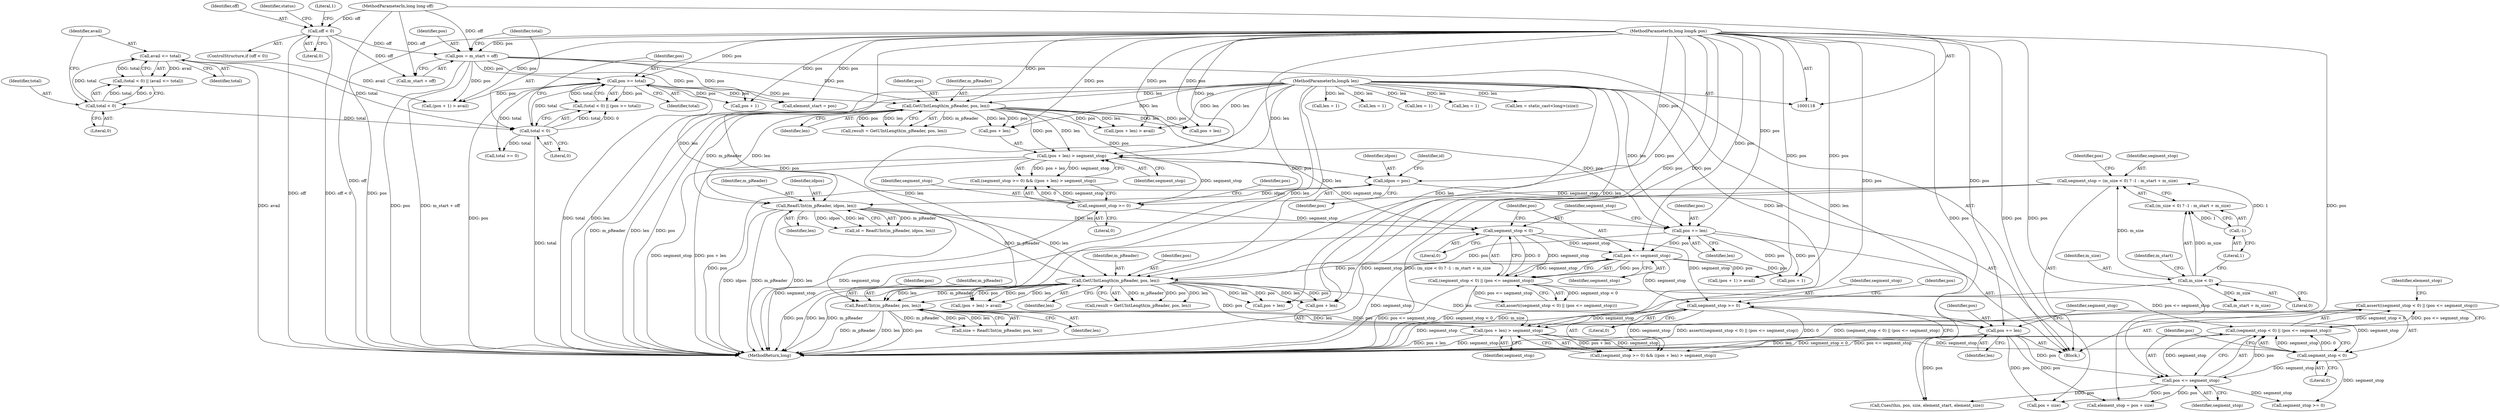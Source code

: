 digraph "0_Android_04839626ed859623901ebd3a5fd483982186b59d_183@API" {
"1000354" [label="(Call,assert((segment_stop < 0) || (pos <= segment_stop)))"];
"1000355" [label="(Call,(segment_stop < 0) || (pos <= segment_stop))"];
"1000356" [label="(Call,segment_stop < 0)"];
"1000312" [label="(Call,segment_stop >= 0)"];
"1000268" [label="(Call,segment_stop < 0)"];
"1000231" [label="(Call,(pos + len) > segment_stop)"];
"1000204" [label="(Call,GetUIntLength(m_pReader, pos, len))"];
"1000120" [label="(MethodParameterIn,long long& pos)"];
"1000158" [label="(Call,pos = m_start + off)"];
"1000128" [label="(Call,off < 0)"];
"1000119" [label="(MethodParameterIn,long long off)"];
"1000168" [label="(Call,pos >= total)"];
"1000165" [label="(Call,total < 0)"];
"1000155" [label="(Call,avail <= total)"];
"1000152" [label="(Call,total < 0)"];
"1000121" [label="(MethodParameterIn,long& len)"];
"1000228" [label="(Call,segment_stop >= 0)"];
"1000178" [label="(Call,segment_stop = (m_size < 0) ? -1 : m_start + m_size)"];
"1000184" [label="(Call,-1)"];
"1000181" [label="(Call,m_size < 0)"];
"1000271" [label="(Call,pos <= segment_stop)"];
"1000263" [label="(Call,pos += len)"];
"1000253" [label="(Call,ReadUInt(m_pReader, idpos, len))"];
"1000247" [label="(Call,idpos = pos)"];
"1000315" [label="(Call,(pos + len) > segment_stop)"];
"1000288" [label="(Call,GetUIntLength(m_pReader, pos, len))"];
"1000359" [label="(Call,pos <= segment_stop)"];
"1000351" [label="(Call,pos += len)"];
"1000333" [label="(Call,ReadUInt(m_pReader, pos, len))"];
"1000267" [label="(Call,(segment_stop < 0) || (pos <= segment_stop))"];
"1000120" [label="(MethodParameterIn,long long& pos)"];
"1000351" [label="(Call,pos += len)"];
"1000227" [label="(Call,(segment_stop >= 0) && ((pos + len) > segment_stop))"];
"1000365" [label="(Call,pos + size)"];
"1000160" [label="(Call,m_start + off)"];
"1000202" [label="(Call,result = GetUIntLength(m_pReader, pos, len))"];
"1000324" [label="(Call,pos + len)"];
"1000129" [label="(Identifier,off)"];
"1000156" [label="(Identifier,avail)"];
"1000184" [label="(Call,-1)"];
"1000165" [label="(Call,total < 0)"];
"1000353" [label="(Identifier,len)"];
"1000233" [label="(Identifier,pos)"];
"1000152" [label="(Call,total < 0)"];
"1000254" [label="(Identifier,m_pReader)"];
"1000355" [label="(Call,(segment_stop < 0) || (pos <= segment_stop))"];
"1000269" [label="(Identifier,segment_stop)"];
"1000157" [label="(Identifier,total)"];
"1000356" [label="(Call,segment_stop < 0)"];
"1000159" [label="(Identifier,pos)"];
"1000272" [label="(Identifier,pos)"];
"1000255" [label="(Identifier,idpos)"];
"1000186" [label="(Call,m_start + m_size)"];
"1000335" [label="(Identifier,pos)"];
"1000336" [label="(Identifier,len)"];
"1000221" [label="(Call,len = 1)"];
"1000187" [label="(Identifier,m_start)"];
"1000267" [label="(Call,(segment_stop < 0) || (pos <= segment_stop))"];
"1000183" [label="(Literal,0)"];
"1000352" [label="(Identifier,pos)"];
"1000138" [label="(Identifier,status)"];
"1000354" [label="(Call,assert((segment_stop < 0) || (pos <= segment_stop)))"];
"1000314" [label="(Literal,0)"];
"1000154" [label="(Literal,0)"];
"1000281" [label="(Call,len = 1)"];
"1000251" [label="(Call,id = ReadUInt(m_pReader, idpos, len))"];
"1000168" [label="(Call,pos >= total)"];
"1000181" [label="(Call,m_size < 0)"];
"1000174" [label="(Call,element_start = pos)"];
"1000248" [label="(Identifier,idpos)"];
"1000204" [label="(Call,GetUIntLength(m_pReader, pos, len))"];
"1000361" [label="(Identifier,segment_stop)"];
"1000288" [label="(Call,GetUIntLength(m_pReader, pos, len))"];
"1000273" [label="(Identifier,segment_stop)"];
"1000268" [label="(Call,segment_stop < 0)"];
"1000323" [label="(Call,(pos + len) > avail)"];
"1000122" [label="(Block,)"];
"1000127" [label="(ControlStructure,if (off < 0))"];
"1000380" [label="(Call,total >= 0)"];
"1000178" [label="(Call,segment_stop = (m_size < 0) ? -1 : m_start + m_size)"];
"1000311" [label="(Call,(segment_stop >= 0) && ((pos + len) > segment_stop))"];
"1000266" [label="(Call,assert((segment_stop < 0) || (pos <= segment_stop)))"];
"1000270" [label="(Literal,0)"];
"1000228" [label="(Call,segment_stop >= 0)"];
"1000275" [label="(Call,(pos + 1) > avail)"];
"1000170" [label="(Identifier,total)"];
"1000360" [label="(Identifier,pos)"];
"1000286" [label="(Call,result = GetUIntLength(m_pReader, pos, len))"];
"1000331" [label="(Call,size = ReadUInt(m_pReader, pos, len))"];
"1000166" [label="(Identifier,total)"];
"1000359" [label="(Call,pos <= segment_stop)"];
"1000128" [label="(Call,off < 0)"];
"1000357" [label="(Identifier,segment_stop)"];
"1000315" [label="(Call,(pos + len) > segment_stop)"];
"1000240" [label="(Call,pos + len)"];
"1000169" [label="(Identifier,pos)"];
"1000235" [label="(Identifier,segment_stop)"];
"1000196" [label="(Call,len = 1)"];
"1000290" [label="(Identifier,pos)"];
"1000334" [label="(Identifier,m_pReader)"];
"1000316" [label="(Call,pos + len)"];
"1000265" [label="(Identifier,len)"];
"1000252" [label="(Identifier,id)"];
"1000305" [label="(Call,len = 1)"];
"1000289" [label="(Identifier,m_pReader)"];
"1000151" [label="(Call,(total < 0) || (avail <= total))"];
"1000153" [label="(Identifier,total)"];
"1000164" [label="(Call,(total < 0) || (pos >= total))"];
"1000370" [label="(Call,segment_stop >= 0)"];
"1000364" [label="(Identifier,element_stop)"];
"1000229" [label="(Identifier,segment_stop)"];
"1000192" [label="(Identifier,pos)"];
"1000231" [label="(Call,(pos + len) > segment_stop)"];
"1000182" [label="(Identifier,m_size)"];
"1000417" [label="(MethodReturn,long)"];
"1000249" [label="(Identifier,pos)"];
"1000363" [label="(Call,element_stop = pos + size)"];
"1000179" [label="(Identifier,segment_stop)"];
"1000256" [label="(Identifier,len)"];
"1000271" [label="(Call,pos <= segment_stop)"];
"1000206" [label="(Identifier,pos)"];
"1000205" [label="(Identifier,m_pReader)"];
"1000207" [label="(Identifier,len)"];
"1000185" [label="(Literal,1)"];
"1000130" [label="(Literal,0)"];
"1000312" [label="(Call,segment_stop >= 0)"];
"1000121" [label="(MethodParameterIn,long& len)"];
"1000253" [label="(Call,ReadUInt(m_pReader, idpos, len))"];
"1000167" [label="(Literal,0)"];
"1000291" [label="(Identifier,len)"];
"1000317" [label="(Identifier,pos)"];
"1000180" [label="(Call,(m_size < 0) ? -1 : m_start + m_size)"];
"1000276" [label="(Call,pos + 1)"];
"1000232" [label="(Call,pos + len)"];
"1000119" [label="(MethodParameterIn,long long off)"];
"1000388" [label="(Call,len = static_cast<long>(size))"];
"1000358" [label="(Literal,0)"];
"1000264" [label="(Identifier,pos)"];
"1000313" [label="(Identifier,segment_stop)"];
"1000190" [label="(Call,(pos + 1) > avail)"];
"1000407" [label="(Call,Cues(this, pos, size, element_start, element_size))"];
"1000191" [label="(Call,pos + 1)"];
"1000247" [label="(Call,idpos = pos)"];
"1000155" [label="(Call,avail <= total)"];
"1000263" [label="(Call,pos += len)"];
"1000158" [label="(Call,pos = m_start + off)"];
"1000133" [label="(Literal,1)"];
"1000319" [label="(Identifier,segment_stop)"];
"1000333" [label="(Call,ReadUInt(m_pReader, pos, len))"];
"1000230" [label="(Literal,0)"];
"1000239" [label="(Call,(pos + len) > avail)"];
"1000354" -> "1000122"  [label="AST: "];
"1000354" -> "1000355"  [label="CFG: "];
"1000355" -> "1000354"  [label="AST: "];
"1000364" -> "1000354"  [label="CFG: "];
"1000354" -> "1000417"  [label="DDG: assert((segment_stop < 0) || (pos <= segment_stop))"];
"1000354" -> "1000417"  [label="DDG: (segment_stop < 0) || (pos <= segment_stop)"];
"1000355" -> "1000354"  [label="DDG: segment_stop < 0"];
"1000355" -> "1000354"  [label="DDG: pos <= segment_stop"];
"1000355" -> "1000356"  [label="CFG: "];
"1000355" -> "1000359"  [label="CFG: "];
"1000356" -> "1000355"  [label="AST: "];
"1000359" -> "1000355"  [label="AST: "];
"1000355" -> "1000417"  [label="DDG: segment_stop < 0"];
"1000355" -> "1000417"  [label="DDG: pos <= segment_stop"];
"1000356" -> "1000355"  [label="DDG: segment_stop"];
"1000356" -> "1000355"  [label="DDG: 0"];
"1000359" -> "1000355"  [label="DDG: pos"];
"1000359" -> "1000355"  [label="DDG: segment_stop"];
"1000267" -> "1000355"  [label="DDG: pos <= segment_stop"];
"1000356" -> "1000358"  [label="CFG: "];
"1000357" -> "1000356"  [label="AST: "];
"1000358" -> "1000356"  [label="AST: "];
"1000360" -> "1000356"  [label="CFG: "];
"1000312" -> "1000356"  [label="DDG: segment_stop"];
"1000315" -> "1000356"  [label="DDG: segment_stop"];
"1000356" -> "1000359"  [label="DDG: segment_stop"];
"1000356" -> "1000370"  [label="DDG: segment_stop"];
"1000312" -> "1000311"  [label="AST: "];
"1000312" -> "1000314"  [label="CFG: "];
"1000313" -> "1000312"  [label="AST: "];
"1000314" -> "1000312"  [label="AST: "];
"1000317" -> "1000312"  [label="CFG: "];
"1000311" -> "1000312"  [label="CFG: "];
"1000312" -> "1000417"  [label="DDG: segment_stop"];
"1000312" -> "1000311"  [label="DDG: segment_stop"];
"1000312" -> "1000311"  [label="DDG: 0"];
"1000268" -> "1000312"  [label="DDG: segment_stop"];
"1000271" -> "1000312"  [label="DDG: segment_stop"];
"1000312" -> "1000315"  [label="DDG: segment_stop"];
"1000268" -> "1000267"  [label="AST: "];
"1000268" -> "1000270"  [label="CFG: "];
"1000269" -> "1000268"  [label="AST: "];
"1000270" -> "1000268"  [label="AST: "];
"1000272" -> "1000268"  [label="CFG: "];
"1000267" -> "1000268"  [label="CFG: "];
"1000268" -> "1000417"  [label="DDG: segment_stop"];
"1000268" -> "1000267"  [label="DDG: segment_stop"];
"1000268" -> "1000267"  [label="DDG: 0"];
"1000231" -> "1000268"  [label="DDG: segment_stop"];
"1000228" -> "1000268"  [label="DDG: segment_stop"];
"1000268" -> "1000271"  [label="DDG: segment_stop"];
"1000231" -> "1000227"  [label="AST: "];
"1000231" -> "1000235"  [label="CFG: "];
"1000232" -> "1000231"  [label="AST: "];
"1000235" -> "1000231"  [label="AST: "];
"1000227" -> "1000231"  [label="CFG: "];
"1000231" -> "1000417"  [label="DDG: segment_stop"];
"1000231" -> "1000417"  [label="DDG: pos + len"];
"1000231" -> "1000227"  [label="DDG: pos + len"];
"1000231" -> "1000227"  [label="DDG: segment_stop"];
"1000204" -> "1000231"  [label="DDG: pos"];
"1000204" -> "1000231"  [label="DDG: len"];
"1000120" -> "1000231"  [label="DDG: pos"];
"1000121" -> "1000231"  [label="DDG: len"];
"1000228" -> "1000231"  [label="DDG: segment_stop"];
"1000204" -> "1000202"  [label="AST: "];
"1000204" -> "1000207"  [label="CFG: "];
"1000205" -> "1000204"  [label="AST: "];
"1000206" -> "1000204"  [label="AST: "];
"1000207" -> "1000204"  [label="AST: "];
"1000202" -> "1000204"  [label="CFG: "];
"1000204" -> "1000417"  [label="DDG: pos"];
"1000204" -> "1000417"  [label="DDG: len"];
"1000204" -> "1000417"  [label="DDG: m_pReader"];
"1000204" -> "1000202"  [label="DDG: m_pReader"];
"1000204" -> "1000202"  [label="DDG: pos"];
"1000204" -> "1000202"  [label="DDG: len"];
"1000120" -> "1000204"  [label="DDG: pos"];
"1000158" -> "1000204"  [label="DDG: pos"];
"1000168" -> "1000204"  [label="DDG: pos"];
"1000121" -> "1000204"  [label="DDG: len"];
"1000204" -> "1000232"  [label="DDG: pos"];
"1000204" -> "1000232"  [label="DDG: len"];
"1000204" -> "1000239"  [label="DDG: pos"];
"1000204" -> "1000239"  [label="DDG: len"];
"1000204" -> "1000240"  [label="DDG: pos"];
"1000204" -> "1000240"  [label="DDG: len"];
"1000204" -> "1000247"  [label="DDG: pos"];
"1000204" -> "1000253"  [label="DDG: m_pReader"];
"1000204" -> "1000253"  [label="DDG: len"];
"1000204" -> "1000263"  [label="DDG: pos"];
"1000120" -> "1000118"  [label="AST: "];
"1000120" -> "1000417"  [label="DDG: pos"];
"1000120" -> "1000158"  [label="DDG: pos"];
"1000120" -> "1000168"  [label="DDG: pos"];
"1000120" -> "1000174"  [label="DDG: pos"];
"1000120" -> "1000190"  [label="DDG: pos"];
"1000120" -> "1000191"  [label="DDG: pos"];
"1000120" -> "1000232"  [label="DDG: pos"];
"1000120" -> "1000239"  [label="DDG: pos"];
"1000120" -> "1000240"  [label="DDG: pos"];
"1000120" -> "1000247"  [label="DDG: pos"];
"1000120" -> "1000263"  [label="DDG: pos"];
"1000120" -> "1000271"  [label="DDG: pos"];
"1000120" -> "1000275"  [label="DDG: pos"];
"1000120" -> "1000276"  [label="DDG: pos"];
"1000120" -> "1000288"  [label="DDG: pos"];
"1000120" -> "1000315"  [label="DDG: pos"];
"1000120" -> "1000316"  [label="DDG: pos"];
"1000120" -> "1000323"  [label="DDG: pos"];
"1000120" -> "1000324"  [label="DDG: pos"];
"1000120" -> "1000333"  [label="DDG: pos"];
"1000120" -> "1000351"  [label="DDG: pos"];
"1000120" -> "1000359"  [label="DDG: pos"];
"1000120" -> "1000363"  [label="DDG: pos"];
"1000120" -> "1000365"  [label="DDG: pos"];
"1000120" -> "1000407"  [label="DDG: pos"];
"1000158" -> "1000122"  [label="AST: "];
"1000158" -> "1000160"  [label="CFG: "];
"1000159" -> "1000158"  [label="AST: "];
"1000160" -> "1000158"  [label="AST: "];
"1000166" -> "1000158"  [label="CFG: "];
"1000158" -> "1000417"  [label="DDG: pos"];
"1000158" -> "1000417"  [label="DDG: m_start + off"];
"1000128" -> "1000158"  [label="DDG: off"];
"1000119" -> "1000158"  [label="DDG: off"];
"1000158" -> "1000168"  [label="DDG: pos"];
"1000158" -> "1000174"  [label="DDG: pos"];
"1000158" -> "1000190"  [label="DDG: pos"];
"1000158" -> "1000191"  [label="DDG: pos"];
"1000128" -> "1000127"  [label="AST: "];
"1000128" -> "1000130"  [label="CFG: "];
"1000129" -> "1000128"  [label="AST: "];
"1000130" -> "1000128"  [label="AST: "];
"1000133" -> "1000128"  [label="CFG: "];
"1000138" -> "1000128"  [label="CFG: "];
"1000128" -> "1000417"  [label="DDG: off"];
"1000128" -> "1000417"  [label="DDG: off < 0"];
"1000119" -> "1000128"  [label="DDG: off"];
"1000128" -> "1000160"  [label="DDG: off"];
"1000119" -> "1000118"  [label="AST: "];
"1000119" -> "1000417"  [label="DDG: off"];
"1000119" -> "1000160"  [label="DDG: off"];
"1000168" -> "1000164"  [label="AST: "];
"1000168" -> "1000170"  [label="CFG: "];
"1000169" -> "1000168"  [label="AST: "];
"1000170" -> "1000168"  [label="AST: "];
"1000164" -> "1000168"  [label="CFG: "];
"1000168" -> "1000417"  [label="DDG: pos"];
"1000168" -> "1000417"  [label="DDG: total"];
"1000168" -> "1000164"  [label="DDG: pos"];
"1000168" -> "1000164"  [label="DDG: total"];
"1000165" -> "1000168"  [label="DDG: total"];
"1000168" -> "1000174"  [label="DDG: pos"];
"1000168" -> "1000190"  [label="DDG: pos"];
"1000168" -> "1000191"  [label="DDG: pos"];
"1000168" -> "1000380"  [label="DDG: total"];
"1000165" -> "1000164"  [label="AST: "];
"1000165" -> "1000167"  [label="CFG: "];
"1000166" -> "1000165"  [label="AST: "];
"1000167" -> "1000165"  [label="AST: "];
"1000169" -> "1000165"  [label="CFG: "];
"1000164" -> "1000165"  [label="CFG: "];
"1000165" -> "1000417"  [label="DDG: total"];
"1000165" -> "1000164"  [label="DDG: total"];
"1000165" -> "1000164"  [label="DDG: 0"];
"1000155" -> "1000165"  [label="DDG: total"];
"1000152" -> "1000165"  [label="DDG: total"];
"1000165" -> "1000380"  [label="DDG: total"];
"1000155" -> "1000151"  [label="AST: "];
"1000155" -> "1000157"  [label="CFG: "];
"1000156" -> "1000155"  [label="AST: "];
"1000157" -> "1000155"  [label="AST: "];
"1000151" -> "1000155"  [label="CFG: "];
"1000155" -> "1000417"  [label="DDG: avail"];
"1000155" -> "1000151"  [label="DDG: avail"];
"1000155" -> "1000151"  [label="DDG: total"];
"1000152" -> "1000155"  [label="DDG: total"];
"1000155" -> "1000190"  [label="DDG: avail"];
"1000152" -> "1000151"  [label="AST: "];
"1000152" -> "1000154"  [label="CFG: "];
"1000153" -> "1000152"  [label="AST: "];
"1000154" -> "1000152"  [label="AST: "];
"1000156" -> "1000152"  [label="CFG: "];
"1000151" -> "1000152"  [label="CFG: "];
"1000152" -> "1000151"  [label="DDG: total"];
"1000152" -> "1000151"  [label="DDG: 0"];
"1000121" -> "1000118"  [label="AST: "];
"1000121" -> "1000417"  [label="DDG: len"];
"1000121" -> "1000196"  [label="DDG: len"];
"1000121" -> "1000221"  [label="DDG: len"];
"1000121" -> "1000232"  [label="DDG: len"];
"1000121" -> "1000239"  [label="DDG: len"];
"1000121" -> "1000240"  [label="DDG: len"];
"1000121" -> "1000253"  [label="DDG: len"];
"1000121" -> "1000263"  [label="DDG: len"];
"1000121" -> "1000281"  [label="DDG: len"];
"1000121" -> "1000288"  [label="DDG: len"];
"1000121" -> "1000305"  [label="DDG: len"];
"1000121" -> "1000315"  [label="DDG: len"];
"1000121" -> "1000316"  [label="DDG: len"];
"1000121" -> "1000323"  [label="DDG: len"];
"1000121" -> "1000324"  [label="DDG: len"];
"1000121" -> "1000333"  [label="DDG: len"];
"1000121" -> "1000351"  [label="DDG: len"];
"1000121" -> "1000388"  [label="DDG: len"];
"1000228" -> "1000227"  [label="AST: "];
"1000228" -> "1000230"  [label="CFG: "];
"1000229" -> "1000228"  [label="AST: "];
"1000230" -> "1000228"  [label="AST: "];
"1000233" -> "1000228"  [label="CFG: "];
"1000227" -> "1000228"  [label="CFG: "];
"1000228" -> "1000417"  [label="DDG: segment_stop"];
"1000228" -> "1000227"  [label="DDG: segment_stop"];
"1000228" -> "1000227"  [label="DDG: 0"];
"1000178" -> "1000228"  [label="DDG: segment_stop"];
"1000178" -> "1000122"  [label="AST: "];
"1000178" -> "1000180"  [label="CFG: "];
"1000179" -> "1000178"  [label="AST: "];
"1000180" -> "1000178"  [label="AST: "];
"1000192" -> "1000178"  [label="CFG: "];
"1000178" -> "1000417"  [label="DDG: segment_stop"];
"1000178" -> "1000417"  [label="DDG: (m_size < 0) ? -1 : m_start + m_size"];
"1000184" -> "1000178"  [label="DDG: 1"];
"1000181" -> "1000178"  [label="DDG: m_size"];
"1000184" -> "1000180"  [label="AST: "];
"1000184" -> "1000185"  [label="CFG: "];
"1000185" -> "1000184"  [label="AST: "];
"1000180" -> "1000184"  [label="CFG: "];
"1000184" -> "1000180"  [label="DDG: 1"];
"1000181" -> "1000180"  [label="AST: "];
"1000181" -> "1000183"  [label="CFG: "];
"1000182" -> "1000181"  [label="AST: "];
"1000183" -> "1000181"  [label="AST: "];
"1000185" -> "1000181"  [label="CFG: "];
"1000187" -> "1000181"  [label="CFG: "];
"1000181" -> "1000417"  [label="DDG: m_size"];
"1000181" -> "1000180"  [label="DDG: m_size"];
"1000181" -> "1000186"  [label="DDG: m_size"];
"1000271" -> "1000267"  [label="AST: "];
"1000271" -> "1000273"  [label="CFG: "];
"1000272" -> "1000271"  [label="AST: "];
"1000273" -> "1000271"  [label="AST: "];
"1000267" -> "1000271"  [label="CFG: "];
"1000271" -> "1000417"  [label="DDG: segment_stop"];
"1000271" -> "1000267"  [label="DDG: pos"];
"1000271" -> "1000267"  [label="DDG: segment_stop"];
"1000263" -> "1000271"  [label="DDG: pos"];
"1000271" -> "1000275"  [label="DDG: pos"];
"1000271" -> "1000276"  [label="DDG: pos"];
"1000271" -> "1000288"  [label="DDG: pos"];
"1000263" -> "1000122"  [label="AST: "];
"1000263" -> "1000265"  [label="CFG: "];
"1000264" -> "1000263"  [label="AST: "];
"1000265" -> "1000263"  [label="AST: "];
"1000269" -> "1000263"  [label="CFG: "];
"1000253" -> "1000263"  [label="DDG: len"];
"1000263" -> "1000275"  [label="DDG: pos"];
"1000263" -> "1000276"  [label="DDG: pos"];
"1000263" -> "1000288"  [label="DDG: pos"];
"1000253" -> "1000251"  [label="AST: "];
"1000253" -> "1000256"  [label="CFG: "];
"1000254" -> "1000253"  [label="AST: "];
"1000255" -> "1000253"  [label="AST: "];
"1000256" -> "1000253"  [label="AST: "];
"1000251" -> "1000253"  [label="CFG: "];
"1000253" -> "1000417"  [label="DDG: idpos"];
"1000253" -> "1000417"  [label="DDG: m_pReader"];
"1000253" -> "1000417"  [label="DDG: len"];
"1000253" -> "1000251"  [label="DDG: m_pReader"];
"1000253" -> "1000251"  [label="DDG: idpos"];
"1000253" -> "1000251"  [label="DDG: len"];
"1000247" -> "1000253"  [label="DDG: idpos"];
"1000253" -> "1000288"  [label="DDG: m_pReader"];
"1000253" -> "1000288"  [label="DDG: len"];
"1000247" -> "1000122"  [label="AST: "];
"1000247" -> "1000249"  [label="CFG: "];
"1000248" -> "1000247"  [label="AST: "];
"1000249" -> "1000247"  [label="AST: "];
"1000252" -> "1000247"  [label="CFG: "];
"1000247" -> "1000417"  [label="DDG: pos"];
"1000315" -> "1000311"  [label="AST: "];
"1000315" -> "1000319"  [label="CFG: "];
"1000316" -> "1000315"  [label="AST: "];
"1000319" -> "1000315"  [label="AST: "];
"1000311" -> "1000315"  [label="CFG: "];
"1000315" -> "1000417"  [label="DDG: pos + len"];
"1000315" -> "1000417"  [label="DDG: segment_stop"];
"1000315" -> "1000311"  [label="DDG: pos + len"];
"1000315" -> "1000311"  [label="DDG: segment_stop"];
"1000288" -> "1000315"  [label="DDG: pos"];
"1000288" -> "1000315"  [label="DDG: len"];
"1000288" -> "1000286"  [label="AST: "];
"1000288" -> "1000291"  [label="CFG: "];
"1000289" -> "1000288"  [label="AST: "];
"1000290" -> "1000288"  [label="AST: "];
"1000291" -> "1000288"  [label="AST: "];
"1000286" -> "1000288"  [label="CFG: "];
"1000288" -> "1000417"  [label="DDG: len"];
"1000288" -> "1000417"  [label="DDG: pos"];
"1000288" -> "1000417"  [label="DDG: m_pReader"];
"1000288" -> "1000286"  [label="DDG: m_pReader"];
"1000288" -> "1000286"  [label="DDG: pos"];
"1000288" -> "1000286"  [label="DDG: len"];
"1000288" -> "1000316"  [label="DDG: pos"];
"1000288" -> "1000316"  [label="DDG: len"];
"1000288" -> "1000323"  [label="DDG: pos"];
"1000288" -> "1000323"  [label="DDG: len"];
"1000288" -> "1000324"  [label="DDG: pos"];
"1000288" -> "1000324"  [label="DDG: len"];
"1000288" -> "1000333"  [label="DDG: m_pReader"];
"1000288" -> "1000333"  [label="DDG: pos"];
"1000288" -> "1000333"  [label="DDG: len"];
"1000359" -> "1000361"  [label="CFG: "];
"1000360" -> "1000359"  [label="AST: "];
"1000361" -> "1000359"  [label="AST: "];
"1000351" -> "1000359"  [label="DDG: pos"];
"1000359" -> "1000363"  [label="DDG: pos"];
"1000359" -> "1000365"  [label="DDG: pos"];
"1000359" -> "1000370"  [label="DDG: segment_stop"];
"1000359" -> "1000407"  [label="DDG: pos"];
"1000351" -> "1000122"  [label="AST: "];
"1000351" -> "1000353"  [label="CFG: "];
"1000352" -> "1000351"  [label="AST: "];
"1000353" -> "1000351"  [label="AST: "];
"1000357" -> "1000351"  [label="CFG: "];
"1000351" -> "1000417"  [label="DDG: len"];
"1000333" -> "1000351"  [label="DDG: len"];
"1000333" -> "1000351"  [label="DDG: pos"];
"1000351" -> "1000363"  [label="DDG: pos"];
"1000351" -> "1000365"  [label="DDG: pos"];
"1000351" -> "1000407"  [label="DDG: pos"];
"1000333" -> "1000331"  [label="AST: "];
"1000333" -> "1000336"  [label="CFG: "];
"1000334" -> "1000333"  [label="AST: "];
"1000335" -> "1000333"  [label="AST: "];
"1000336" -> "1000333"  [label="AST: "];
"1000331" -> "1000333"  [label="CFG: "];
"1000333" -> "1000417"  [label="DDG: m_pReader"];
"1000333" -> "1000417"  [label="DDG: len"];
"1000333" -> "1000417"  [label="DDG: pos"];
"1000333" -> "1000331"  [label="DDG: m_pReader"];
"1000333" -> "1000331"  [label="DDG: pos"];
"1000333" -> "1000331"  [label="DDG: len"];
"1000267" -> "1000266"  [label="AST: "];
"1000266" -> "1000267"  [label="CFG: "];
"1000267" -> "1000417"  [label="DDG: segment_stop < 0"];
"1000267" -> "1000417"  [label="DDG: pos <= segment_stop"];
"1000267" -> "1000266"  [label="DDG: segment_stop < 0"];
"1000267" -> "1000266"  [label="DDG: pos <= segment_stop"];
}
